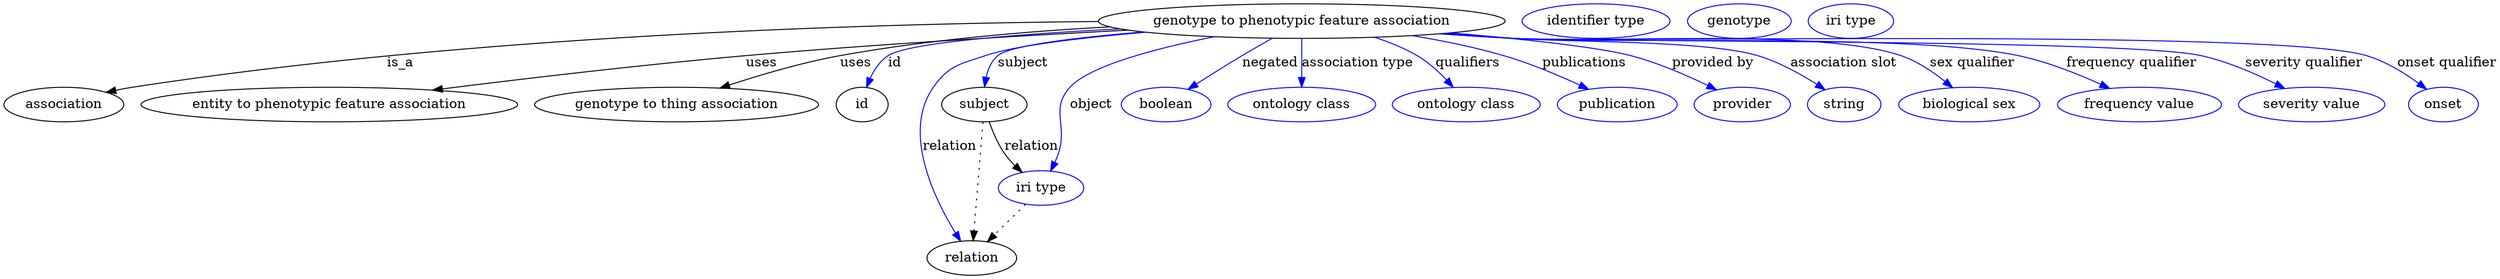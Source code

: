 digraph {
	graph [bb="0,0,2105.1,281"];
	node [label="\N"];
	"genotype to phenotypic feature association"	 [height=0.5,
		label="genotype to phenotypic feature association",
		pos="1102.4,263",
		width=4.4827];
	association	 [height=0.5,
		pos="49.402,177",
		width=1.3723];
	"genotype to phenotypic feature association" -> association	 [label=is_a,
		lp="404.68,220",
		pos="e,85.607,189.36 949.77,257.11 712.22,247.18 265.09,225.19 108.4,195 104.2,194.19 99.877,193.2 95.567,192.09"];
	"entity to phenotypic feature association"	 [height=0.5,
		pos="266.4,177",
		width=4.1417];
	"genotype to phenotypic feature association" -> "entity to phenotypic feature association"	 [label=uses,
		lp="630.46,220",
		pos="e,356.23,191.45 958.39,254.82 861.99,248.73 732.35,239.33 618.29,227 533.07,217.79 436.72,203.85 366.41,193.03"];
	"genotype to thing association"	 [height=0.5,
		pos="547.4,177",
		width=3.153];
	"genotype to phenotypic feature association" -> "genotype to thing association"	 [label=uses,
		lp="707.46,220",
		pos="e,588.42,193.81 961.69,254.12 864.67,247.32 744.64,237.37 695.29,227 662.19,220.05 626.22,207.99 598.04,197.46"];
	id	 [height=0.5,
		pos="706.4,177",
		width=0.75];
	"genotype to phenotypic feature association" -> id	 [color=blue,
		label=id,
		lp="742.85,220",
		pos="e,712.37,194.81 958,254.96 864.02,248.67 755.48,238.98 736.51,227 727.96,221.59 721.49,212.8 716.79,204.08",
		style=solid];
	subject	 [height=0.5,
		pos="824.4,177",
		width=0.97656];
	"genotype to phenotypic feature association" -> subject	 [color=blue,
		label=subject,
		lp="862.23,220",
		pos="e,826.07,195.41 977.26,251.6 915.94,244.96 852.85,236.11 841.75,227 835.08,221.53 830.97,213.35 828.44,205.19",
		style=solid];
	relation	 [height=0.5,
		pos="811.4,18",
		width=1.031];
	"genotype to phenotypic feature association" -> relation	 [color=blue,
		label=relation,
		lp="790.78,134",
		pos="e,801.03,35.525 975.39,251.89 917.24,245.67 855.35,237.12 828.4,227 804.4,217.98 793.68,216.93 780.4,195 751.77,147.72 777.62,81.109 \
796.25,44.566",
		style=solid];
	object	 [color=blue,
		height=0.5,
		label="iri type",
		pos="874.4,91",
		width=0.9834];
	"genotype to phenotypic feature association" -> object	 [color=blue,
		label=object,
		lp="921.51,177",
		pos="e,881.89,108.77 1032.6,246.71 982.9,233.73 921.84,214.55 904.19,195 883.41,171.97 897.56,156.64 888.4,127 887.53,124.18 886.54,121.26 \
885.51,118.36",
		style=solid];
	negated	 [color=blue,
		height=0.5,
		label=boolean,
		pos="985.4,177",
		width=1.0584];
	"genotype to phenotypic feature association" -> negated	 [color=blue,
		label=negated,
		lp="1073.2,220",
		pos="e,1006.1,192.21 1078.2,245.18 1059.6,231.55 1034,212.71 1014.4,198.29",
		style=solid];
	"association type"	 [color=blue,
		height=0.5,
		label="ontology class",
		pos="1102.4,177",
		width=1.6931];
	"genotype to phenotypic feature association" -> "association type"	 [color=blue,
		label="association type",
		lp="1147.3,220",
		pos="e,1102.4,195.21 1102.4,244.76 1102.4,233.36 1102.4,218.43 1102.4,205.49",
		style=solid];
	qualifiers	 [color=blue,
		height=0.5,
		label="ontology class",
		pos="1242.4,177",
		width=1.6931];
	"genotype to phenotypic feature association" -> qualifiers	 [color=blue,
		label=qualifiers,
		lp="1238.5,220",
		pos="e,1229.5,194.67 1159.2,246.09 1172,240.99 1185.1,234.66 1196.4,227 1206.3,220.3 1215.5,211.1 1223.1,202.42",
		style=solid];
	publications	 [color=blue,
		height=0.5,
		label=publication,
		pos="1371.4,177",
		width=1.3859];
	"genotype to phenotypic feature association" -> publications	 [color=blue,
		label=publications,
		lp="1335.6,220",
		pos="e,1344.6,192.2 1190.9,247.88 1216.3,242.46 1243.7,235.52 1268.4,227 1291.5,219.02 1316.1,207.18 1335.5,197.02",
		style=solid];
	"provided by"	 [color=blue,
		height=0.5,
		label=provider,
		pos="1479.4,177",
		width=1.1129];
	"genotype to phenotypic feature association" -> "provided by"	 [color=blue,
		label="provided by",
		lp="1444,220",
		pos="e,1454.6,191.41 1221.4,250.83 1280.4,244.05 1345.1,235.33 1373.4,227 1398.6,219.57 1425.4,206.91 1445.7,196.18",
		style=solid];
	"association slot"	 [color=blue,
		height=0.5,
		label=string,
		pos="1567.4,177",
		width=0.8403];
	"genotype to phenotypic feature association" -> "association slot"	 [color=blue,
		label="association slot",
		lp="1555.4,220",
		pos="e,1548.4,191.36 1218.7,250.46 1237,248.58 1255.7,246.7 1273.4,245 1365.8,236.14 1392.9,254.99 1481.4,227 1502.4,220.36 1523.8,207.95 \
1540,197.15",
		style=solid];
	"sex qualifier"	 [color=blue,
		height=0.5,
		label="biological sex",
		pos="1675.4,177",
		width=1.652];
	"genotype to phenotypic feature association" -> "sex qualifier"	 [color=blue,
		label="sex qualifier",
		lp="1665.8,220",
		pos="e,1656.6,194.23 1216.4,250.2 1235.4,248.29 1255,246.47 1273.4,245 1346.4,239.17 1533.1,250.56 1602.4,227 1619.1,221.32 1635.5,210.68 \
1648.5,200.66",
		style=solid];
	"frequency qualifier"	 [color=blue,
		height=0.5,
		label="frequency value",
		pos="1819.4,177",
		width=1.8561];
	"genotype to phenotypic feature association" -> "frequency qualifier"	 [color=blue,
		label="frequency qualifier",
		lp="1800.5,220",
		pos="e,1790.2,193.3 1215.4,250.08 1234.8,248.17 1254.6,246.38 1273.4,245 1369,237.98 1611,248.47 1704.4,227 1731.1,220.85 1759.4,208.65 \
1781.2,197.83",
		style=solid];
	"severity qualifier"	 [color=blue,
		height=0.5,
		label="severity value",
		pos="1963.4,177",
		width=1.6517];
	"genotype to phenotypic feature association" -> "severity qualifier"	 [color=blue,
		label="severity qualifier",
		lp="1944.6,220",
		pos="e,1937.1,193.16 1214.5,250 1234.1,248.07 1254.3,246.3 1273.4,245 1402.9,236.2 1731.2,257.33 1857.4,227 1882.3,221.02 1908.3,208.85 \
1928.3,198.02",
		style=solid];
	"onset qualifier"	 [color=blue,
		height=0.5,
		label=onset,
		pos="2074.4,177",
		width=0.79928];
	"genotype to phenotypic feature association" -> "onset qualifier"	 [color=blue,
		label="onset qualifier",
		lp="2065.3,220",
		pos="e,2057.3,191.74 1214.1,249.95 1233.8,248.01 1254.2,246.25 1273.4,245 1353.5,239.8 1918.6,250.3 1995.4,227 2015,221.05 2034.5,208.81 \
2049.2,197.93",
		style=solid];
	association_id	 [color=blue,
		height=0.5,
		label="identifier type",
		pos="1341.4,263",
		width=1.652];
	subject -> relation	 [pos="e,812.88,36.027 822.91,158.76 820.66,131.21 816.37,78.735 813.71,46.223",
		style=dotted];
	subject -> object	 [label=relation,
		lp="867.78,134",
		pos="e,859.65,107.52 830.74,158.84 834.48,149.09 839.65,137.04 845.64,127 847.96,123.11 850.67,119.18 853.47,115.41"];
	"genotype to phenotypic feature association_subject"	 [color=blue,
		height=0.5,
		label=genotype,
		pos="1461.4,263",
		width=1.1812];
	"genotype to phenotypic feature association_relation"	 [color=blue,
		height=0.5,
		label="iri type",
		pos="1557.4,263",
		width=0.9834];
	object -> relation	 [pos="e,825.86,34.752 860.11,74.435 851.95,64.982 841.57,52.955 832.49,42.435",
		style=dotted];
}
